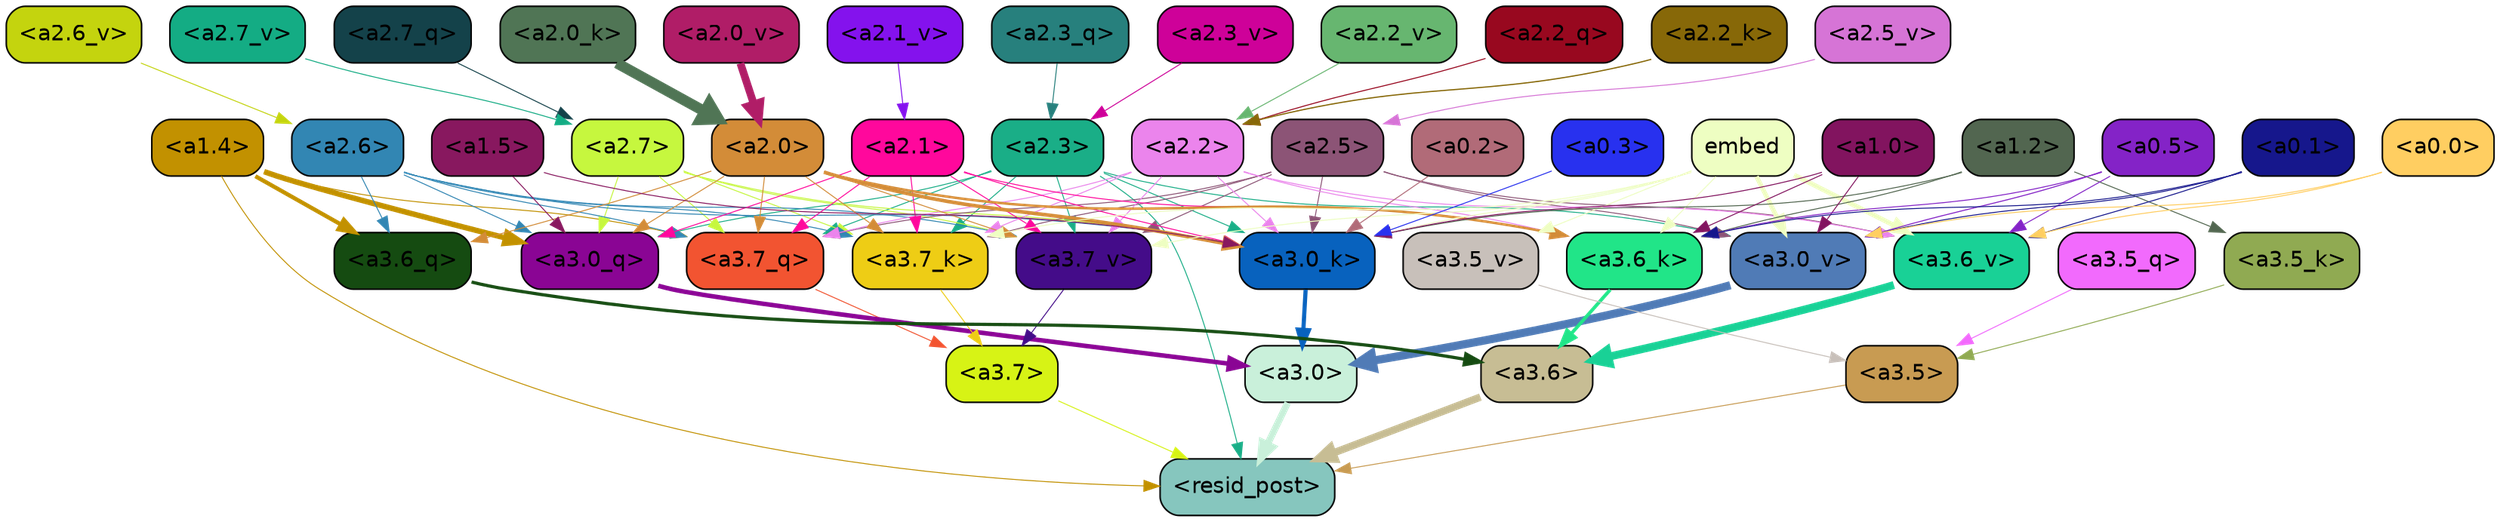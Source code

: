 strict digraph "" {
	graph [bgcolor=transparent,
		layout=dot,
		overlap=false,
		splines=true
	];
	"<a3.7>"	[color=black,
		fillcolor="#d7f315",
		fontname=Helvetica,
		shape=box,
		style="filled, rounded"];
	"<resid_post>"	[color=black,
		fillcolor="#86c6be",
		fontname=Helvetica,
		shape=box,
		style="filled, rounded"];
	"<a3.7>" -> "<resid_post>"	[color="#d7f315",
		penwidth=0.6];
	"<a3.6>"	[color=black,
		fillcolor="#c7bd94",
		fontname=Helvetica,
		shape=box,
		style="filled, rounded"];
	"<a3.6>" -> "<resid_post>"	[color="#c7bd94",
		penwidth=4.6696330308914185];
	"<a3.5>"	[color=black,
		fillcolor="#c89b52",
		fontname=Helvetica,
		shape=box,
		style="filled, rounded"];
	"<a3.5>" -> "<resid_post>"	[color="#c89b52",
		penwidth=0.6];
	"<a3.0>"	[color=black,
		fillcolor="#c9f0da",
		fontname=Helvetica,
		shape=box,
		style="filled, rounded"];
	"<a3.0>" -> "<resid_post>"	[color="#c9f0da",
		penwidth=4.282557368278503];
	"<a2.3>"	[color=black,
		fillcolor="#1aae87",
		fontname=Helvetica,
		shape=box,
		style="filled, rounded"];
	"<a2.3>" -> "<resid_post>"	[color="#1aae87",
		penwidth=0.6];
	"<a3.7_q>"	[color=black,
		fillcolor="#f25431",
		fontname=Helvetica,
		shape=box,
		style="filled, rounded"];
	"<a2.3>" -> "<a3.7_q>"	[color="#1aae87",
		penwidth=0.6];
	"<a3.0_q>"	[color=black,
		fillcolor="#8a0594",
		fontname=Helvetica,
		shape=box,
		style="filled, rounded"];
	"<a2.3>" -> "<a3.0_q>"	[color="#1aae87",
		penwidth=0.6];
	"<a3.7_k>"	[color=black,
		fillcolor="#eecd15",
		fontname=Helvetica,
		shape=box,
		style="filled, rounded"];
	"<a2.3>" -> "<a3.7_k>"	[color="#1aae87",
		penwidth=0.6];
	"<a3.0_k>"	[color=black,
		fillcolor="#0862be",
		fontname=Helvetica,
		shape=box,
		style="filled, rounded"];
	"<a2.3>" -> "<a3.0_k>"	[color="#1aae87",
		penwidth=0.6];
	"<a3.7_v>"	[color=black,
		fillcolor="#440c89",
		fontname=Helvetica,
		shape=box,
		style="filled, rounded"];
	"<a2.3>" -> "<a3.7_v>"	[color="#1aae87",
		penwidth=0.6];
	"<a3.0_v>"	[color=black,
		fillcolor="#507bb6",
		fontname=Helvetica,
		shape=box,
		style="filled, rounded"];
	"<a2.3>" -> "<a3.0_v>"	[color="#1aae87",
		penwidth=0.6];
	"<a1.4>"	[color=black,
		fillcolor="#c29100",
		fontname=Helvetica,
		shape=box,
		style="filled, rounded"];
	"<a1.4>" -> "<resid_post>"	[color="#c29100",
		penwidth=0.6];
	"<a1.4>" -> "<a3.7_q>"	[color="#c29100",
		penwidth=0.6];
	"<a3.6_q>"	[color=black,
		fillcolor="#154b11",
		fontname=Helvetica,
		shape=box,
		style="filled, rounded"];
	"<a1.4>" -> "<a3.6_q>"	[color="#c29100",
		penwidth=2.6073555648326874];
	"<a1.4>" -> "<a3.0_q>"	[color="#c29100",
		penwidth=3.4971605762839317];
	"<a3.7_q>" -> "<a3.7>"	[color="#f25431",
		penwidth=0.6];
	"<a3.6_q>" -> "<a3.6>"	[color="#154b11",
		penwidth=2.03758105635643];
	"<a3.5_q>"	[color=black,
		fillcolor="#f26afd",
		fontname=Helvetica,
		shape=box,
		style="filled, rounded"];
	"<a3.5_q>" -> "<a3.5>"	[color="#f26afd",
		penwidth=0.6];
	"<a3.0_q>" -> "<a3.0>"	[color="#8a0594",
		penwidth=2.8638100624084473];
	"<a3.7_k>" -> "<a3.7>"	[color="#eecd15",
		penwidth=0.6];
	"<a3.6_k>"	[color=black,
		fillcolor="#21e588",
		fontname=Helvetica,
		shape=box,
		style="filled, rounded"];
	"<a3.6_k>" -> "<a3.6>"	[color="#21e588",
		penwidth=2.174198240041733];
	"<a3.5_k>"	[color=black,
		fillcolor="#90aa52",
		fontname=Helvetica,
		shape=box,
		style="filled, rounded"];
	"<a3.5_k>" -> "<a3.5>"	[color="#90aa52",
		penwidth=0.6];
	"<a3.0_k>" -> "<a3.0>"	[color="#0862be",
		penwidth=2.6274144649505615];
	"<a3.7_v>" -> "<a3.7>"	[color="#440c89",
		penwidth=0.6];
	"<a3.6_v>"	[color=black,
		fillcolor="#19d196",
		fontname=Helvetica,
		shape=box,
		style="filled, rounded"];
	"<a3.6_v>" -> "<a3.6>"	[color="#19d196",
		penwidth=5.002329230308533];
	"<a3.5_v>"	[color=black,
		fillcolor="#c8c0ba",
		fontname=Helvetica,
		shape=box,
		style="filled, rounded"];
	"<a3.5_v>" -> "<a3.5>"	[color="#c8c0ba",
		penwidth=0.6];
	"<a3.0_v>" -> "<a3.0>"	[color="#507bb6",
		penwidth=5.188832879066467];
	"<a2.7>"	[color=black,
		fillcolor="#c6f73e",
		fontname=Helvetica,
		shape=box,
		style="filled, rounded"];
	"<a2.7>" -> "<a3.7_q>"	[color="#c6f73e",
		penwidth=0.6];
	"<a2.7>" -> "<a3.0_q>"	[color="#c6f73e",
		penwidth=0.6];
	"<a2.7>" -> "<a3.7_k>"	[color="#c6f73e",
		penwidth=0.6];
	"<a2.7>" -> "<a3.0_k>"	[color="#c6f73e",
		penwidth=0.6];
	"<a2.7>" -> "<a3.7_v>"	[color="#c6f73e",
		penwidth=0.6];
	"<a2.6>"	[color=black,
		fillcolor="#3286b3",
		fontname=Helvetica,
		shape=box,
		style="filled, rounded"];
	"<a2.6>" -> "<a3.7_q>"	[color="#3286b3",
		penwidth=0.6];
	"<a2.6>" -> "<a3.6_q>"	[color="#3286b3",
		penwidth=0.6];
	"<a2.6>" -> "<a3.0_q>"	[color="#3286b3",
		penwidth=0.6];
	"<a2.6>" -> "<a3.7_k>"	[color="#3286b3",
		penwidth=0.6];
	"<a2.6>" -> "<a3.0_k>"	[color="#3286b3",
		penwidth=0.6];
	"<a2.6>" -> "<a3.7_v>"	[color="#3286b3",
		penwidth=0.6];
	"<a2.5>"	[color=black,
		fillcolor="#8c5476",
		fontname=Helvetica,
		shape=box,
		style="filled, rounded"];
	"<a2.5>" -> "<a3.7_q>"	[color="#8c5476",
		penwidth=0.6];
	"<a2.5>" -> "<a3.7_k>"	[color="#8c5476",
		penwidth=0.6];
	"<a2.5>" -> "<a3.0_k>"	[color="#8c5476",
		penwidth=0.6];
	"<a2.5>" -> "<a3.7_v>"	[color="#8c5476",
		penwidth=0.6];
	"<a2.5>" -> "<a3.6_v>"	[color="#8c5476",
		penwidth=0.6];
	"<a2.5>" -> "<a3.0_v>"	[color="#8c5476",
		penwidth=0.6];
	"<a2.2>"	[color=black,
		fillcolor="#eb84ec",
		fontname=Helvetica,
		shape=box,
		style="filled, rounded"];
	"<a2.2>" -> "<a3.7_q>"	[color="#eb84ec",
		penwidth=0.6];
	"<a2.2>" -> "<a3.7_k>"	[color="#eb84ec",
		penwidth=0.6];
	"<a2.2>" -> "<a3.6_k>"	[color="#eb84ec",
		penwidth=0.6];
	"<a2.2>" -> "<a3.0_k>"	[color="#eb84ec",
		penwidth=0.6];
	"<a2.2>" -> "<a3.7_v>"	[color="#eb84ec",
		penwidth=0.6];
	"<a2.2>" -> "<a3.6_v>"	[color="#eb84ec",
		penwidth=0.6];
	"<a2.1>"	[color=black,
		fillcolor="#ff089c",
		fontname=Helvetica,
		shape=box,
		style="filled, rounded"];
	"<a2.1>" -> "<a3.7_q>"	[color="#ff089c",
		penwidth=0.6];
	"<a2.1>" -> "<a3.0_q>"	[color="#ff089c",
		penwidth=0.6];
	"<a2.1>" -> "<a3.7_k>"	[color="#ff089c",
		penwidth=0.6];
	"<a2.1>" -> "<a3.6_k>"	[color="#ff089c",
		penwidth=0.6];
	"<a2.1>" -> "<a3.0_k>"	[color="#ff089c",
		penwidth=0.6];
	"<a2.1>" -> "<a3.7_v>"	[color="#ff089c",
		penwidth=0.6];
	"<a2.0>"	[color=black,
		fillcolor="#d38c38",
		fontname=Helvetica,
		shape=box,
		style="filled, rounded"];
	"<a2.0>" -> "<a3.7_q>"	[color="#d38c38",
		penwidth=0.6];
	"<a2.0>" -> "<a3.6_q>"	[color="#d38c38",
		penwidth=0.6];
	"<a2.0>" -> "<a3.0_q>"	[color="#d38c38",
		penwidth=0.6];
	"<a2.0>" -> "<a3.7_k>"	[color="#d38c38",
		penwidth=0.6];
	"<a2.0>" -> "<a3.6_k>"	[color="#d38c38",
		penwidth=1.5568191409111023];
	"<a2.0>" -> "<a3.0_k>"	[color="#d38c38",
		penwidth=2.270527422428131];
	"<a2.0>" -> "<a3.7_v>"	[color="#d38c38",
		penwidth=0.6];
	"<a1.5>"	[color=black,
		fillcolor="#88185f",
		fontname=Helvetica,
		shape=box,
		style="filled, rounded"];
	"<a1.5>" -> "<a3.0_q>"	[color="#88185f",
		penwidth=0.6];
	"<a1.5>" -> "<a3.0_k>"	[color="#88185f",
		penwidth=0.6];
	embed	[color=black,
		fillcolor="#eefec2",
		fontname=Helvetica,
		shape=box,
		style="filled, rounded"];
	embed -> "<a3.7_k>"	[color="#eefec2",
		penwidth=0.6];
	embed -> "<a3.6_k>"	[color="#eefec2",
		penwidth=0.6];
	embed -> "<a3.0_k>"	[color="#eefec2",
		penwidth=0.6];
	embed -> "<a3.7_v>"	[color="#eefec2",
		penwidth=0.6];
	embed -> "<a3.6_v>"	[color="#eefec2",
		penwidth=2.9588699340820312];
	embed -> "<a3.5_v>"	[color="#eefec2",
		penwidth=0.6];
	embed -> "<a3.0_v>"	[color="#eefec2",
		penwidth=2.8686431646347046];
	"<a1.2>"	[color=black,
		fillcolor="#526650",
		fontname=Helvetica,
		shape=box,
		style="filled, rounded"];
	"<a1.2>" -> "<a3.6_k>"	[color="#526650",
		penwidth=0.6];
	"<a1.2>" -> "<a3.5_k>"	[color="#526650",
		penwidth=0.6];
	"<a1.2>" -> "<a3.0_k>"	[color="#526650",
		penwidth=0.6];
	"<a1.0>"	[color=black,
		fillcolor="#82145f",
		fontname=Helvetica,
		shape=box,
		style="filled, rounded"];
	"<a1.0>" -> "<a3.6_k>"	[color="#82145f",
		penwidth=0.6];
	"<a1.0>" -> "<a3.0_k>"	[color="#82145f",
		penwidth=0.6];
	"<a1.0>" -> "<a3.0_v>"	[color="#82145f",
		penwidth=0.6];
	"<a0.5>"	[color=black,
		fillcolor="#8423c7",
		fontname=Helvetica,
		shape=box,
		style="filled, rounded"];
	"<a0.5>" -> "<a3.6_k>"	[color="#8423c7",
		penwidth=0.6];
	"<a0.5>" -> "<a3.6_v>"	[color="#8423c7",
		penwidth=0.6];
	"<a0.5>" -> "<a3.0_v>"	[color="#8423c7",
		penwidth=0.6421224474906921];
	"<a0.1>"	[color=black,
		fillcolor="#16178c",
		fontname=Helvetica,
		shape=box,
		style="filled, rounded"];
	"<a0.1>" -> "<a3.6_k>"	[color="#16178c",
		penwidth=0.6];
	"<a0.1>" -> "<a3.6_v>"	[color="#16178c",
		penwidth=0.6];
	"<a0.1>" -> "<a3.0_v>"	[color="#16178c",
		penwidth=0.6];
	"<a0.3>"	[color=black,
		fillcolor="#2831ef",
		fontname=Helvetica,
		shape=box,
		style="filled, rounded"];
	"<a0.3>" -> "<a3.0_k>"	[color="#2831ef",
		penwidth=0.6];
	"<a0.2>"	[color=black,
		fillcolor="#b16b78",
		fontname=Helvetica,
		shape=box,
		style="filled, rounded"];
	"<a0.2>" -> "<a3.0_k>"	[color="#b16b78",
		penwidth=0.6];
	"<a0.0>"	[color=black,
		fillcolor="#ffce61",
		fontname=Helvetica,
		shape=box,
		style="filled, rounded"];
	"<a0.0>" -> "<a3.6_v>"	[color="#ffce61",
		penwidth=0.6];
	"<a0.0>" -> "<a3.0_v>"	[color="#ffce61",
		penwidth=0.6];
	"<a2.7_q>"	[color=black,
		fillcolor="#14424a",
		fontname=Helvetica,
		shape=box,
		style="filled, rounded"];
	"<a2.7_q>" -> "<a2.7>"	[color="#14424a",
		penwidth=0.6];
	"<a2.3_q>"	[color=black,
		fillcolor="#27807d",
		fontname=Helvetica,
		shape=box,
		style="filled, rounded"];
	"<a2.3_q>" -> "<a2.3>"	[color="#27807d",
		penwidth=0.6];
	"<a2.2_q>"	[color=black,
		fillcolor="#98081f",
		fontname=Helvetica,
		shape=box,
		style="filled, rounded"];
	"<a2.2_q>" -> "<a2.2>"	[color="#98081f",
		penwidth=0.6340763568878174];
	"<a2.2_k>"	[color=black,
		fillcolor="#876808",
		fontname=Helvetica,
		shape=box,
		style="filled, rounded"];
	"<a2.2_k>" -> "<a2.2>"	[color="#876808",
		penwidth=0.7764816284179688];
	"<a2.0_k>"	[color=black,
		fillcolor="#507555",
		fontname=Helvetica,
		shape=box,
		style="filled, rounded"];
	"<a2.0_k>" -> "<a2.0>"	[color="#507555",
		penwidth=6.773025274276733];
	"<a2.7_v>"	[color=black,
		fillcolor="#14ac84",
		fontname=Helvetica,
		shape=box,
		style="filled, rounded"];
	"<a2.7_v>" -> "<a2.7>"	[color="#14ac84",
		penwidth=0.6];
	"<a2.6_v>"	[color=black,
		fillcolor="#c4d40e",
		fontname=Helvetica,
		shape=box,
		style="filled, rounded"];
	"<a2.6_v>" -> "<a2.6>"	[color="#c4d40e",
		penwidth=0.6];
	"<a2.5_v>"	[color=black,
		fillcolor="#d674d6",
		fontname=Helvetica,
		shape=box,
		style="filled, rounded"];
	"<a2.5_v>" -> "<a2.5>"	[color="#d674d6",
		penwidth=0.6];
	"<a2.3_v>"	[color=black,
		fillcolor="#ce0199",
		fontname=Helvetica,
		shape=box,
		style="filled, rounded"];
	"<a2.3_v>" -> "<a2.3>"	[color="#ce0199",
		penwidth=0.6];
	"<a2.2_v>"	[color=black,
		fillcolor="#67b670",
		fontname=Helvetica,
		shape=box,
		style="filled, rounded"];
	"<a2.2_v>" -> "<a2.2>"	[color="#67b670",
		penwidth=0.6];
	"<a2.1_v>"	[color=black,
		fillcolor="#8412ed",
		fontname=Helvetica,
		shape=box,
		style="filled, rounded"];
	"<a2.1_v>" -> "<a2.1>"	[color="#8412ed",
		penwidth=0.6];
	"<a2.0_v>"	[color=black,
		fillcolor="#b01d67",
		fontname=Helvetica,
		shape=box,
		style="filled, rounded"];
	"<a2.0_v>" -> "<a2.0>"	[color="#b01d67",
		penwidth=4.906715989112854];
}
